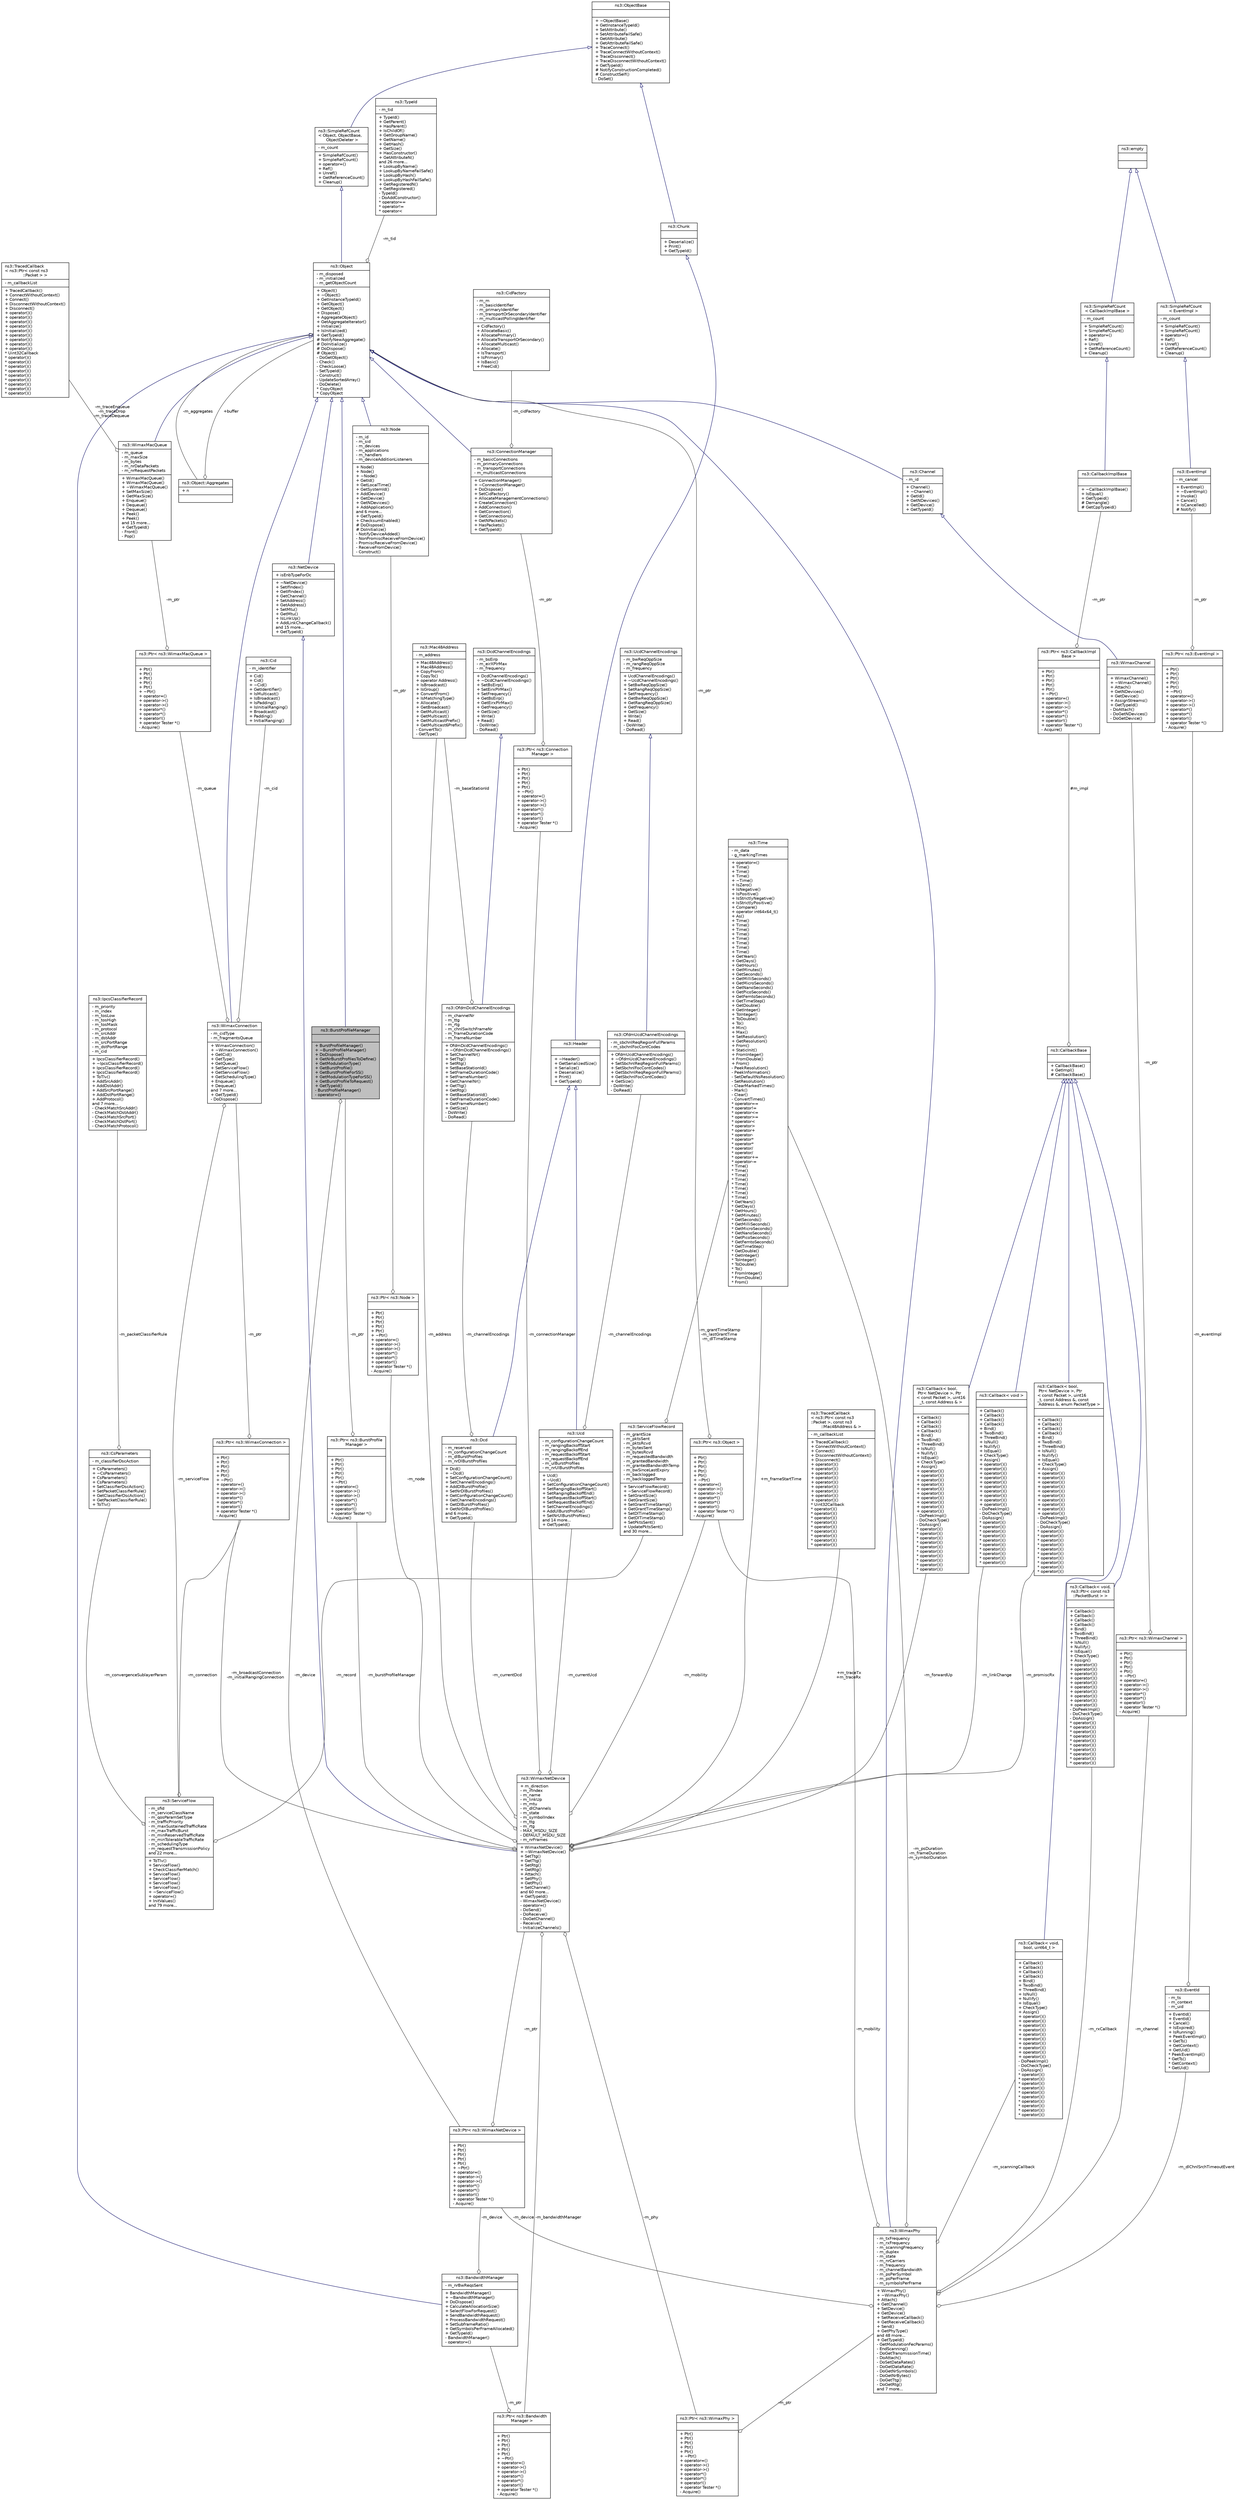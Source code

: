 digraph "ns3::BurstProfileManager"
{
  edge [fontname="Helvetica",fontsize="10",labelfontname="Helvetica",labelfontsize="10"];
  node [fontname="Helvetica",fontsize="10",shape=record];
  Node1 [label="{ns3::BurstProfileManager\n||+ BurstProfileManager()\l+ ~BurstProfileManager()\l+ DoDispose()\l+ GetNrBurstProfilesToDefine()\l+ GetModulationType()\l+ GetBurstProfile()\l+ GetBurstProfileForSS()\l+ GetModulationTypeForSS()\l+ GetBurstProfileToRequest()\l+ GetTypeId()\l- BurstProfileManager()\l- operator=()\l}",height=0.2,width=0.4,color="black", fillcolor="grey75", style="filled", fontcolor="black"];
  Node2 -> Node1 [dir="back",color="midnightblue",fontsize="10",style="solid",arrowtail="onormal"];
  Node2 [label="{ns3::Object\n|- m_disposed\l- m_initialized\l- m_getObjectCount\l|+ Object()\l+ ~Object()\l+ GetInstanceTypeId()\l+ GetObject()\l+ GetObject()\l+ Dispose()\l+ AggregateObject()\l+ GetAggregateIterator()\l+ Initialize()\l+ IsInitialized()\l+ GetTypeId()\l# NotifyNewAggregate()\l# DoInitialize()\l# DoDispose()\l# Object()\l- DoGetObject()\l- Check()\l- CheckLoose()\l- SetTypeId()\l- Construct()\l- UpdateSortedArray()\l- DoDelete()\l* CopyObject\l* CopyObject\l}",height=0.2,width=0.4,color="black", fillcolor="white", style="filled",URL="$d9/d77/classns3_1_1Object.html",tooltip="A base class which provides memory management and object aggregation. "];
  Node3 -> Node2 [dir="back",color="midnightblue",fontsize="10",style="solid",arrowtail="onormal"];
  Node3 [label="{ns3::SimpleRefCount\l\< Object, ObjectBase,\l ObjectDeleter \>\n|- m_count\l|+ SimpleRefCount()\l+ SimpleRefCount()\l+ operator=()\l+ Ref()\l+ Unref()\l+ GetReferenceCount()\l+ Cleanup()\l}",height=0.2,width=0.4,color="black", fillcolor="white", style="filled",URL="$da/da1/classns3_1_1SimpleRefCount.html"];
  Node4 -> Node3 [dir="back",color="midnightblue",fontsize="10",style="solid",arrowtail="onormal"];
  Node4 [label="{ns3::ObjectBase\n||+ ~ObjectBase()\l+ GetInstanceTypeId()\l+ SetAttribute()\l+ SetAttributeFailSafe()\l+ GetAttribute()\l+ GetAttributeFailSafe()\l+ TraceConnect()\l+ TraceConnectWithoutContext()\l+ TraceDisconnect()\l+ TraceDisconnectWithoutContext()\l+ GetTypeId()\l# NotifyConstructionCompleted()\l# ConstructSelf()\l- DoSet()\l}",height=0.2,width=0.4,color="black", fillcolor="white", style="filled",URL="$d2/dac/classns3_1_1ObjectBase.html",tooltip="Anchor the ns-3 type and attribute system. "];
  Node5 -> Node2 [color="grey25",fontsize="10",style="solid",label=" -m_tid" ,arrowhead="odiamond"];
  Node5 [label="{ns3::TypeId\n|- m_tid\l|+ TypeId()\l+ GetParent()\l+ HasParent()\l+ IsChildOf()\l+ GetGroupName()\l+ GetName()\l+ GetHash()\l+ GetSize()\l+ HasConstructor()\l+ GetAttributeN()\land 26 more...\l+ LookupByName()\l+ LookupByNameFailSafe()\l+ LookupByHash()\l+ LookupByHashFailSafe()\l+ GetRegisteredN()\l+ GetRegistered()\l- TypeId()\l- DoAddConstructor()\l* operator==\l* operator!=\l* operator\<\l}",height=0.2,width=0.4,color="black", fillcolor="white", style="filled",URL="$d6/d11/classns3_1_1TypeId.html",tooltip="a unique identifier for an interface. "];
  Node6 -> Node2 [color="grey25",fontsize="10",style="solid",label=" -m_aggregates" ,arrowhead="odiamond"];
  Node6 [label="{ns3::Object::Aggregates\n|+ n\l|}",height=0.2,width=0.4,color="black", fillcolor="white", style="filled",URL="$d5/de9/structns3_1_1Object_1_1Aggregates.html"];
  Node2 -> Node6 [color="grey25",fontsize="10",style="solid",label=" +buffer" ,arrowhead="odiamond"];
  Node7 -> Node1 [color="grey25",fontsize="10",style="solid",label=" -m_device" ,arrowhead="odiamond"];
  Node7 [label="{ns3::Ptr\< ns3::WimaxNetDevice \>\n||+ Ptr()\l+ Ptr()\l+ Ptr()\l+ Ptr()\l+ Ptr()\l+ ~Ptr()\l+ operator=()\l+ operator-\>()\l+ operator-\>()\l+ operator*()\l+ operator*()\l+ operator!()\l+ operator Tester *()\l- Acquire()\l}",height=0.2,width=0.4,color="black", fillcolor="white", style="filled",URL="$dc/d90/classns3_1_1Ptr.html"];
  Node8 -> Node7 [color="grey25",fontsize="10",style="solid",label=" -m_ptr" ,arrowhead="odiamond"];
  Node8 [label="{ns3::WimaxNetDevice\n|+ m_direction\l- m_ifIndex\l- m_name\l- m_linkUp\l- m_mtu\l- m_dlChannels\l- m_state\l- m_symbolIndex\l- m_ttg\l- m_rtg\l- MAX_MSDU_SIZE\l- DEFAULT_MSDU_SIZE\l- m_nrFrames\l|+ WimaxNetDevice()\l+ ~WimaxNetDevice()\l+ SetTtg()\l+ GetTtg()\l+ SetRtg()\l+ GetRtg()\l+ Attach()\l+ SetPhy()\l+ GetPhy()\l+ SetChannel()\land 60 more...\l+ GetTypeId()\l- WimaxNetDevice()\l- operator=()\l- DoSend()\l- DoReceive()\l- DoGetChannel()\l- Receive()\l- InitializeChannels()\l}",height=0.2,width=0.4,color="black", fillcolor="white", style="filled",URL="$dc/d52/classns3_1_1WimaxNetDevice.html",tooltip="Hold together all WiMAX-related objects in a NetDevice.This class holds together ns3::WimaxPhy, ns3::WimaxConnection, ns3::ConectionManager, ns3::BurstProfileManager, and ns3::BandwidthManager. "];
  Node9 -> Node8 [dir="back",color="midnightblue",fontsize="10",style="solid",arrowtail="onormal"];
  Node9 [label="{ns3::NetDevice\n|+ isEnbTypeForDc\l|+ ~NetDevice()\l+ SetIfIndex()\l+ GetIfIndex()\l+ GetChannel()\l+ SetAddress()\l+ GetAddress()\l+ SetMtu()\l+ GetMtu()\l+ IsLinkUp()\l+ AddLinkChangeCallback()\land 15 more...\l+ GetTypeId()\l}",height=0.2,width=0.4,color="black", fillcolor="white", style="filled",URL="$d9/dac/classns3_1_1NetDevice.html",tooltip="Network layer to device interface. "];
  Node2 -> Node9 [dir="back",color="midnightblue",fontsize="10",style="solid",arrowtail="onormal"];
  Node10 -> Node8 [color="grey25",fontsize="10",style="solid",label=" -m_address" ,arrowhead="odiamond"];
  Node10 [label="{ns3::Mac48Address\n|- m_address\l|+ Mac48Address()\l+ Mac48Address()\l+ CopyFrom()\l+ CopyTo()\l+ operator Address()\l+ IsBroadcast()\l+ IsGroup()\l+ ConvertFrom()\l+ IsMatchingType()\l+ Allocate()\l+ GetBroadcast()\l+ GetMulticast()\l+ GetMulticast()\l+ GetMulticastPrefix()\l+ GetMulticast6Prefix()\l- ConvertTo()\l- GetType()\l}",height=0.2,width=0.4,color="black", fillcolor="white", style="filled",URL="$db/dee/classns3_1_1Mac48Address.html",tooltip="an EUI-48 address "];
  Node11 -> Node8 [color="grey25",fontsize="10",style="solid",label=" -m_broadcastConnection\n-m_initialRangingConnection" ,arrowhead="odiamond"];
  Node11 [label="{ns3::Ptr\< ns3::WimaxConnection \>\n||+ Ptr()\l+ Ptr()\l+ Ptr()\l+ Ptr()\l+ Ptr()\l+ ~Ptr()\l+ operator=()\l+ operator-\>()\l+ operator-\>()\l+ operator*()\l+ operator*()\l+ operator!()\l+ operator Tester *()\l- Acquire()\l}",height=0.2,width=0.4,color="black", fillcolor="white", style="filled",URL="$dc/d90/classns3_1_1Ptr.html"];
  Node12 -> Node11 [color="grey25",fontsize="10",style="solid",label=" -m_ptr" ,arrowhead="odiamond"];
  Node12 [label="{ns3::WimaxConnection\n|- m_cidType\l- m_fragmentsQueue\l|+ WimaxConnection()\l+ ~WimaxConnection()\l+ GetCid()\l+ GetType()\l+ GetQueue()\l+ SetServiceFlow()\l+ GetServiceFlow()\l+ GetSchedulingType()\l+ Enqueue()\l+ Dequeue()\land 7 more...\l+ GetTypeId()\l- DoDispose()\l}",height=0.2,width=0.4,color="black", fillcolor="white", style="filled",URL="$d9/db1/classns3_1_1WimaxConnection.html"];
  Node2 -> Node12 [dir="back",color="midnightblue",fontsize="10",style="solid",arrowtail="onormal"];
  Node13 -> Node12 [color="grey25",fontsize="10",style="solid",label=" -m_serviceFlow" ,arrowhead="odiamond"];
  Node13 [label="{ns3::ServiceFlow\n|- m_sfid\l- m_serviceClassName\l- m_qosParamSetType\l- m_trafficPriority\l- m_maxSustainedTrafficRate\l- m_maxTrafficBurst\l- m_minReservedTrafficRate\l- m_minTolerableTrafficRate\l- m_schedulingType\l- m_requestTransmissionPolicy\land 22 more...\l|+ ToTlv()\l+ ServiceFlow()\l+ CheckClassifierMatch()\l+ ServiceFlow()\l+ ServiceFlow()\l+ ServiceFlow()\l+ ServiceFlow()\l+ ~ServiceFlow()\l+ operator=()\l+ InitValues()\land 79 more...\l}",height=0.2,width=0.4,color="black", fillcolor="white", style="filled",URL="$d7/ded/classns3_1_1ServiceFlow.html"];
  Node11 -> Node13 [color="grey25",fontsize="10",style="solid",label=" -m_connection" ,arrowhead="odiamond"];
  Node14 -> Node13 [color="grey25",fontsize="10",style="solid",label=" -m_record" ,arrowhead="odiamond"];
  Node14 [label="{ns3::ServiceFlowRecord\n|- m_grantSize\l- m_pktsSent\l- m_pktsRcvd\l- m_bytesSent\l- m_bytesRcvd\l- m_requestedBandwidth\l- m_grantedBandwidth\l- m_grantedBandwidthTemp\l- m_bwSinceLastExpiry\l- m_backlogged\l- m_backloggedTemp\l|+ ServiceFlowRecord()\l+ ~ServiceFlowRecord()\l+ SetGrantSize()\l+ GetGrantSize()\l+ SetGrantTimeStamp()\l+ GetGrantTimeStamp()\l+ SetDlTimeStamp()\l+ GetDlTimeStamp()\l+ SetPktsSent()\l+ UpdatePktsSent()\land 30 more...\l}",height=0.2,width=0.4,color="black", fillcolor="white", style="filled",URL="$d9/d39/classns3_1_1ServiceFlowRecord.html",tooltip="this class implements a structure to manage some parameters and statistics related to a service flow ..."];
  Node15 -> Node14 [color="grey25",fontsize="10",style="solid",label=" -m_grantTimeStamp\n-m_lastGrantTime\n-m_dlTimeStamp" ,arrowhead="odiamond"];
  Node15 [label="{ns3::Time\n|- m_data\l- g_markingTimes\l|+ operator=()\l+ Time()\l+ Time()\l+ Time()\l+ ~Time()\l+ IsZero()\l+ IsNegative()\l+ IsPositive()\l+ IsStrictlyNegative()\l+ IsStrictlyPositive()\l+ Compare()\l+ operator int64x64_t()\l+ As()\l+ Time()\l+ Time()\l+ Time()\l+ Time()\l+ Time()\l+ Time()\l+ Time()\l+ Time()\l+ GetYears()\l+ GetDays()\l+ GetHours()\l+ GetMinutes()\l+ GetSeconds()\l+ GetMilliSeconds()\l+ GetMicroSeconds()\l+ GetNanoSeconds()\l+ GetPicoSeconds()\l+ GetFemtoSeconds()\l+ GetTimeStep()\l+ GetDouble()\l+ GetInteger()\l+ ToInteger()\l+ ToDouble()\l+ To()\l+ Min()\l+ Max()\l+ SetResolution()\l+ GetResolution()\l+ From()\l+ StaticInit()\l+ FromInteger()\l+ FromDouble()\l+ From()\l- PeekResolution()\l- PeekInformation()\l- SetDefaultNsResolution()\l- SetResolution()\l- ClearMarkedTimes()\l- Mark()\l- Clear()\l- ConvertTimes()\l* operator==\l* operator!=\l* operator\<=\l* operator\>=\l* operator\<\l* operator\>\l* operator+\l* operator-\l* operator*\l* operator*\l* operator/\l* operator/\l* operator+=\l* operator-=\l* Time()\l* Time()\l* Time()\l* Time()\l* Time()\l* Time()\l* Time()\l* Time()\l* GetYears()\l* GetDays()\l* GetHours()\l* GetMinutes()\l* GetSeconds()\l* GetMilliSeconds()\l* GetMicroSeconds()\l* GetNanoSeconds()\l* GetPicoSeconds()\l* GetFemtoSeconds()\l* GetTimeStep()\l* GetDouble()\l* GetInteger()\l* ToInteger()\l* ToDouble()\l* To()\l* FromInteger()\l* FromDouble()\l* From()\l}",height=0.2,width=0.4,color="black", fillcolor="white", style="filled",URL="$dc/d04/classns3_1_1Time.html",tooltip="Simulation virtual time values and global simulation resolution. "];
  Node16 -> Node13 [color="grey25",fontsize="10",style="solid",label=" -m_convergenceSublayerParam" ,arrowhead="odiamond"];
  Node16 [label="{ns3::CsParameters\n|- m_classifierDscAction\l|+ CsParameters()\l+ ~CsParameters()\l+ CsParameters()\l+ CsParameters()\l+ SetClassifierDscAction()\l+ SetPacketClassifierRule()\l+ GetClassifierDscAction()\l+ GetPacketClassifierRule()\l+ ToTlv()\l}",height=0.2,width=0.4,color="black", fillcolor="white", style="filled",URL="$db/dfc/classns3_1_1CsParameters.html",tooltip="CsParameters class. "];
  Node17 -> Node16 [color="grey25",fontsize="10",style="solid",label=" -m_packetClassifierRule" ,arrowhead="odiamond"];
  Node17 [label="{ns3::IpcsClassifierRecord\n|- m_priority\l- m_index\l- m_tosLow\l- m_tosHigh\l- m_tosMask\l- m_protocol\l- m_srcAddr\l- m_dstAddr\l- m_srcPortRange\l- m_dstPortRange\l- m_cid\l|+ IpcsClassifierRecord()\l+ ~IpcsClassifierRecord()\l+ IpcsClassifierRecord()\l+ IpcsClassifierRecord()\l+ ToTlv()\l+ AddSrcAddr()\l+ AddDstAddr()\l+ AddSrcPortRange()\l+ AddDstPortRange()\l+ AddProtocol()\land 7 more...\l- CheckMatchSrcAddr()\l- CheckMatchDstAddr()\l- CheckMatchSrcPort()\l- CheckMatchDstPort()\l- CheckMatchProtocol()\l}",height=0.2,width=0.4,color="black", fillcolor="white", style="filled",URL="$d4/d4e/classns3_1_1IpcsClassifierRecord.html",tooltip="IpcsClassifierRecord class. "];
  Node18 -> Node12 [color="grey25",fontsize="10",style="solid",label=" -m_cid" ,arrowhead="odiamond"];
  Node18 [label="{ns3::Cid\n|- m_identifier\l|+ Cid()\l+ Cid()\l+ ~Cid()\l+ GetIdentifier()\l+ IsMulticast()\l+ IsBroadcast()\l+ IsPadding()\l+ IsInitialRanging()\l+ Broadcast()\l+ Padding()\l+ InitialRanging()\l}",height=0.2,width=0.4,color="black", fillcolor="white", style="filled",URL="$de/d5c/classns3_1_1Cid.html",tooltip="Cid class. "];
  Node19 -> Node12 [color="grey25",fontsize="10",style="solid",label=" -m_queue" ,arrowhead="odiamond"];
  Node19 [label="{ns3::Ptr\< ns3::WimaxMacQueue \>\n||+ Ptr()\l+ Ptr()\l+ Ptr()\l+ Ptr()\l+ Ptr()\l+ ~Ptr()\l+ operator=()\l+ operator-\>()\l+ operator-\>()\l+ operator*()\l+ operator*()\l+ operator!()\l+ operator Tester *()\l- Acquire()\l}",height=0.2,width=0.4,color="black", fillcolor="white", style="filled",URL="$dc/d90/classns3_1_1Ptr.html"];
  Node20 -> Node19 [color="grey25",fontsize="10",style="solid",label=" -m_ptr" ,arrowhead="odiamond"];
  Node20 [label="{ns3::WimaxMacQueue\n|- m_queue\l- m_maxSize\l- m_bytes\l- m_nrDataPackets\l- m_nrRequestPackets\l|+ WimaxMacQueue()\l+ WimaxMacQueue()\l+ ~WimaxMacQueue()\l+ SetMaxSize()\l+ GetMaxSize()\l+ Enqueue()\l+ Dequeue()\l+ Dequeue()\l+ Peek()\l+ Peek()\land 15 more...\l+ GetTypeId()\l- Front()\l- Pop()\l}",height=0.2,width=0.4,color="black", fillcolor="white", style="filled",URL="$da/db1/classns3_1_1WimaxMacQueue.html"];
  Node2 -> Node20 [dir="back",color="midnightblue",fontsize="10",style="solid",arrowtail="onormal"];
  Node21 -> Node20 [color="grey25",fontsize="10",style="solid",label=" -m_traceEnqueue\n-m_traceDrop\n-m_traceDequeue" ,arrowhead="odiamond"];
  Node21 [label="{ns3::TracedCallback\l\< ns3::Ptr\< const ns3\l::Packet \> \>\n|- m_callbackList\l|+ TracedCallback()\l+ ConnectWithoutContext()\l+ Connect()\l+ DisconnectWithoutContext()\l+ Disconnect()\l+ operator()()\l+ operator()()\l+ operator()()\l+ operator()()\l+ operator()()\l+ operator()()\l+ operator()()\l+ operator()()\l+ operator()()\l* Uint32Callback\l* operator()()\l* operator()()\l* operator()()\l* operator()()\l* operator()()\l* operator()()\l* operator()()\l* operator()()\l* operator()()\l}",height=0.2,width=0.4,color="black", fillcolor="white", style="filled",URL="$df/dec/classns3_1_1TracedCallback.html"];
  Node22 -> Node8 [color="grey25",fontsize="10",style="solid",label=" -m_promiscRx" ,arrowhead="odiamond"];
  Node22 [label="{ns3::Callback\< bool,\l Ptr\< NetDevice \>, Ptr\l\< const Packet \>, uint16\l_t, const Address &, const\l Address &, enum PacketType \>\n||+ Callback()\l+ Callback()\l+ Callback()\l+ Callback()\l+ Bind()\l+ TwoBind()\l+ ThreeBind()\l+ IsNull()\l+ Nullify()\l+ IsEqual()\l+ CheckType()\l+ Assign()\l+ operator()()\l+ operator()()\l+ operator()()\l+ operator()()\l+ operator()()\l+ operator()()\l+ operator()()\l+ operator()()\l+ operator()()\l+ operator()()\l- DoPeekImpl()\l- DoCheckType()\l- DoAssign()\l* operator()()\l* operator()()\l* operator()()\l* operator()()\l* operator()()\l* operator()()\l* operator()()\l* operator()()\l* operator()()\l* operator()()\l}",height=0.2,width=0.4,color="black", fillcolor="white", style="filled",URL="$d1/d48/classns3_1_1Callback.html"];
  Node23 -> Node22 [dir="back",color="midnightblue",fontsize="10",style="solid",arrowtail="onormal"];
  Node23 [label="{ns3::CallbackBase\n||+ CallbackBase()\l+ GetImpl()\l# CallbackBase()\l}",height=0.2,width=0.4,color="black", fillcolor="white", style="filled",URL="$d7/db5/classns3_1_1CallbackBase.html"];
  Node24 -> Node23 [color="grey25",fontsize="10",style="solid",label=" #m_impl" ,arrowhead="odiamond"];
  Node24 [label="{ns3::Ptr\< ns3::CallbackImpl\lBase \>\n||+ Ptr()\l+ Ptr()\l+ Ptr()\l+ Ptr()\l+ Ptr()\l+ ~Ptr()\l+ operator=()\l+ operator-\>()\l+ operator-\>()\l+ operator*()\l+ operator*()\l+ operator!()\l+ operator Tester *()\l- Acquire()\l}",height=0.2,width=0.4,color="black", fillcolor="white", style="filled",URL="$dc/d90/classns3_1_1Ptr.html"];
  Node25 -> Node24 [color="grey25",fontsize="10",style="solid",label=" -m_ptr" ,arrowhead="odiamond"];
  Node25 [label="{ns3::CallbackImplBase\n||+ ~CallbackImplBase()\l+ IsEqual()\l+ GetTypeid()\l# Demangle()\l# GetCppTypeid()\l}",height=0.2,width=0.4,color="black", fillcolor="white", style="filled",URL="$d3/dfa/classns3_1_1CallbackImplBase.html"];
  Node26 -> Node25 [dir="back",color="midnightblue",fontsize="10",style="solid",arrowtail="onormal"];
  Node26 [label="{ns3::SimpleRefCount\l\< CallbackImplBase \>\n|- m_count\l|+ SimpleRefCount()\l+ SimpleRefCount()\l+ operator=()\l+ Ref()\l+ Unref()\l+ GetReferenceCount()\l+ Cleanup()\l}",height=0.2,width=0.4,color="black", fillcolor="white", style="filled",URL="$da/da1/classns3_1_1SimpleRefCount.html"];
  Node27 -> Node26 [dir="back",color="midnightblue",fontsize="10",style="solid",arrowtail="onormal"];
  Node27 [label="{ns3::empty\n||}",height=0.2,width=0.4,color="black", fillcolor="white", style="filled",URL="$d9/d6a/classns3_1_1empty.html",tooltip="make Callback use a separate empty type "];
  Node28 -> Node8 [color="grey25",fontsize="10",style="solid",label=" -m_connectionManager" ,arrowhead="odiamond"];
  Node28 [label="{ns3::Ptr\< ns3::Connection\lManager \>\n||+ Ptr()\l+ Ptr()\l+ Ptr()\l+ Ptr()\l+ Ptr()\l+ ~Ptr()\l+ operator=()\l+ operator-\>()\l+ operator-\>()\l+ operator*()\l+ operator*()\l+ operator!()\l+ operator Tester *()\l- Acquire()\l}",height=0.2,width=0.4,color="black", fillcolor="white", style="filled",URL="$dc/d90/classns3_1_1Ptr.html"];
  Node29 -> Node28 [color="grey25",fontsize="10",style="solid",label=" -m_ptr" ,arrowhead="odiamond"];
  Node29 [label="{ns3::ConnectionManager\n|- m_basicConnections\l- m_primaryConnections\l- m_transportConnections\l- m_multicastConnections\l|+ ConnectionManager()\l+ ~ConnectionManager()\l+ DoDispose()\l+ SetCidFactory()\l+ AllocateManagementConnections()\l+ CreateConnection()\l+ AddConnection()\l+ GetConnection()\l+ GetConnections()\l+ GetNPackets()\l+ HasPackets()\l+ GetTypeId()\l}",height=0.2,width=0.4,color="black", fillcolor="white", style="filled",URL="$d4/df6/classns3_1_1ConnectionManager.html"];
  Node2 -> Node29 [dir="back",color="midnightblue",fontsize="10",style="solid",arrowtail="onormal"];
  Node30 -> Node29 [color="grey25",fontsize="10",style="solid",label=" -m_cidFactory" ,arrowhead="odiamond"];
  Node30 [label="{ns3::CidFactory\n|- m_m\l- m_basicIdentifier\l- m_primaryIdentifier\l- m_transportOrSecondaryIdentifier\l- m_multicastPollingIdentifier\l|+ CidFactory()\l+ AllocateBasic()\l+ AllocatePrimary()\l+ AllocateTransportOrSecondary()\l+ AllocateMulticast()\l+ Allocate()\l+ IsTransport()\l+ IsPrimary()\l+ IsBasic()\l+ FreeCid()\l}",height=0.2,width=0.4,color="black", fillcolor="white", style="filled",URL="$da/d51/classns3_1_1CidFactory.html"];
  Node31 -> Node8 [color="grey25",fontsize="10",style="solid",label=" -m_currentUcd" ,arrowhead="odiamond"];
  Node31 [label="{ns3::Ucd\n|- m_configurationChangeCount\l- m_rangingBackoffStart\l- m_rangingBackoffEnd\l- m_requestBackoffStart\l- m_requestBackoffEnd\l- m_ulBurstProfiles\l- m_nrUlBurstProfiles\l|+ Ucd()\l+ ~Ucd()\l+ SetConfigurationChangeCount()\l+ SetRangingBackoffStart()\l+ SetRangingBackoffEnd()\l+ SetRequestBackoffStart()\l+ SetRequestBackoffEnd()\l+ SetChannelEncodings()\l+ AddUlBurstProfile()\l+ SetNrUlBurstProfiles()\land 14 more...\l+ GetTypeId()\l}",height=0.2,width=0.4,color="black", fillcolor="white", style="filled",URL="$db/dda/classns3_1_1Ucd.html"];
  Node32 -> Node31 [dir="back",color="midnightblue",fontsize="10",style="solid",arrowtail="onormal"];
  Node32 [label="{ns3::Header\n||+ ~Header()\l+ GetSerializedSize()\l+ Serialize()\l+ Deserialize()\l+ Print()\l+ GetTypeId()\l}",height=0.2,width=0.4,color="black", fillcolor="white", style="filled",URL="$d6/dae/classns3_1_1Header.html",tooltip="Protocol header serialization and deserialization. "];
  Node33 -> Node32 [dir="back",color="midnightblue",fontsize="10",style="solid",arrowtail="onormal"];
  Node33 [label="{ns3::Chunk\n||+ Deserialize()\l+ Print()\l+ GetTypeId()\l}",height=0.2,width=0.4,color="black", fillcolor="white", style="filled",URL="$d7/d9b/classns3_1_1Chunk.html",tooltip="abstract base class for ns3::Header and ns3::Trailer "];
  Node4 -> Node33 [dir="back",color="midnightblue",fontsize="10",style="solid",arrowtail="onormal"];
  Node34 -> Node31 [color="grey25",fontsize="10",style="solid",label=" -m_channelEncodings" ,arrowhead="odiamond"];
  Node34 [label="{ns3::OfdmUcdChannelEncodings\n|- m_sbchnlReqRegionFullParams\l- m_sbchnlFocContCodes\l|+ OfdmUcdChannelEncodings()\l+ ~OfdmUcdChannelEncodings()\l+ SetSbchnlReqRegionFullParams()\l+ SetSbchnlFocContCodes()\l+ GetSbchnlReqRegionFullParams()\l+ GetSbchnlFocContCodes()\l+ GetSize()\l- DoWrite()\l- DoRead()\l}",height=0.2,width=0.4,color="black", fillcolor="white", style="filled",URL="$dc/d27/classns3_1_1OfdmUcdChannelEncodings.html"];
  Node35 -> Node34 [dir="back",color="midnightblue",fontsize="10",style="solid",arrowtail="onormal"];
  Node35 [label="{ns3::UcdChannelEncodings\n|- m_bwReqOppSize\l- m_rangReqOppSize\l- m_frequency\l|+ UcdChannelEncodings()\l+ ~UcdChannelEncodings()\l+ SetBwReqOppSize()\l+ SetRangReqOppSize()\l+ SetFrequency()\l+ GetBwReqOppSize()\l+ GetRangReqOppSize()\l+ GetFrequency()\l+ GetSize()\l+ Write()\l+ Read()\l- DoWrite()\l- DoRead()\l}",height=0.2,width=0.4,color="black", fillcolor="white", style="filled",URL="$dc/d44/classns3_1_1UcdChannelEncodings.html"];
  Node36 -> Node8 [color="grey25",fontsize="10",style="solid",label=" -m_currentDcd" ,arrowhead="odiamond"];
  Node36 [label="{ns3::Dcd\n|- m_reserved\l- m_configurationChangeCount\l- m_dlBurstProfiles\l- m_nrDlBurstProfiles\l|+ Dcd()\l+ ~Dcd()\l+ SetConfigurationChangeCount()\l+ SetChannelEncodings()\l+ AddDlBurstProfile()\l+ SetNrDlBurstProfiles()\l+ GetConfigurationChangeCount()\l+ GetChannelEncodings()\l+ GetDlBurstProfiles()\l+ GetNrDlBurstProfiles()\land 6 more...\l+ GetTypeId()\l}",height=0.2,width=0.4,color="black", fillcolor="white", style="filled",URL="$db/dcc/classns3_1_1Dcd.html"];
  Node32 -> Node36 [dir="back",color="midnightblue",fontsize="10",style="solid",arrowtail="onormal"];
  Node37 -> Node36 [color="grey25",fontsize="10",style="solid",label=" -m_channelEncodings" ,arrowhead="odiamond"];
  Node37 [label="{ns3::OfdmDcdChannelEncodings\n|- m_channelNr\l- m_ttg\l- m_rtg\l- m_chnlSwitchFrameNr\l- m_frameDurationCode\l- m_frameNumber\l|+ OfdmDcdChannelEncodings()\l+ ~OfdmDcdChannelEncodings()\l+ SetChannelNr()\l+ SetTtg()\l+ SetRtg()\l+ SetBaseStationId()\l+ SetFrameDurationCode()\l+ SetFrameNumber()\l+ GetChannelNr()\l+ GetTtg()\l+ GetRtg()\l+ GetBaseStationId()\l+ GetFrameDurationCode()\l+ GetFrameNumber()\l+ GetSize()\l- DoWrite()\l- DoRead()\l}",height=0.2,width=0.4,color="black", fillcolor="white", style="filled",URL="$dc/dc3/classns3_1_1OfdmDcdChannelEncodings.html"];
  Node38 -> Node37 [dir="back",color="midnightblue",fontsize="10",style="solid",arrowtail="onormal"];
  Node38 [label="{ns3::DcdChannelEncodings\n|- m_bsEirp\l- m_eirXPIrMax\l- m_frequency\l|+ DcdChannelEncodings()\l+ ~DcdChannelEncodings()\l+ SetBsEirp()\l+ SetEirxPIrMax()\l+ SetFrequency()\l+ GetBsEirp()\l+ GetEirxPIrMax()\l+ GetFrequency()\l+ GetSize()\l+ Write()\l+ Read()\l- DoWrite()\l- DoRead()\l}",height=0.2,width=0.4,color="black", fillcolor="white", style="filled",URL="$d8/de0/classns3_1_1DcdChannelEncodings.html"];
  Node10 -> Node37 [color="grey25",fontsize="10",style="solid",label=" -m_baseStationId" ,arrowhead="odiamond"];
  Node39 -> Node8 [color="grey25",fontsize="10",style="solid",label=" -m_node" ,arrowhead="odiamond"];
  Node39 [label="{ns3::Ptr\< ns3::Node \>\n||+ Ptr()\l+ Ptr()\l+ Ptr()\l+ Ptr()\l+ Ptr()\l+ ~Ptr()\l+ operator=()\l+ operator-\>()\l+ operator-\>()\l+ operator*()\l+ operator*()\l+ operator!()\l+ operator Tester *()\l- Acquire()\l}",height=0.2,width=0.4,color="black", fillcolor="white", style="filled",URL="$dc/d90/classns3_1_1Ptr.html"];
  Node40 -> Node39 [color="grey25",fontsize="10",style="solid",label=" -m_ptr" ,arrowhead="odiamond"];
  Node40 [label="{ns3::Node\n|- m_id\l- m_sid\l- m_devices\l- m_applications\l- m_handlers\l- m_deviceAdditionListeners\l|+ Node()\l+ Node()\l+ ~Node()\l+ GetId()\l+ GetLocalTime()\l+ GetSystemId()\l+ AddDevice()\l+ GetDevice()\l+ GetNDevices()\l+ AddApplication()\land 6 more...\l+ GetTypeId()\l+ ChecksumEnabled()\l# DoDispose()\l# DoInitialize()\l- NotifyDeviceAdded()\l- NonPromiscReceiveFromDevice()\l- PromiscReceiveFromDevice()\l- ReceiveFromDevice()\l- Construct()\l}",height=0.2,width=0.4,color="black", fillcolor="white", style="filled",URL="$dd/ded/classns3_1_1Node.html",tooltip="A network Node. "];
  Node2 -> Node40 [dir="back",color="midnightblue",fontsize="10",style="solid",arrowtail="onormal"];
  Node41 -> Node8 [color="grey25",fontsize="10",style="solid",label=" -m_forwardUp" ,arrowhead="odiamond"];
  Node41 [label="{ns3::Callback\< bool,\l Ptr\< NetDevice \>, Ptr\l\< const Packet \>, uint16\l_t, const Address & \>\n||+ Callback()\l+ Callback()\l+ Callback()\l+ Callback()\l+ Bind()\l+ TwoBind()\l+ ThreeBind()\l+ IsNull()\l+ Nullify()\l+ IsEqual()\l+ CheckType()\l+ Assign()\l+ operator()()\l+ operator()()\l+ operator()()\l+ operator()()\l+ operator()()\l+ operator()()\l+ operator()()\l+ operator()()\l+ operator()()\l+ operator()()\l- DoPeekImpl()\l- DoCheckType()\l- DoAssign()\l* operator()()\l* operator()()\l* operator()()\l* operator()()\l* operator()()\l* operator()()\l* operator()()\l* operator()()\l* operator()()\l* operator()()\l}",height=0.2,width=0.4,color="black", fillcolor="white", style="filled",URL="$d1/d48/classns3_1_1Callback.html"];
  Node23 -> Node41 [dir="back",color="midnightblue",fontsize="10",style="solid",arrowtail="onormal"];
  Node15 -> Node8 [color="grey25",fontsize="10",style="solid",label=" +m_frameStartTime" ,arrowhead="odiamond"];
  Node42 -> Node8 [color="grey25",fontsize="10",style="solid",label=" -m_linkChange" ,arrowhead="odiamond"];
  Node42 [label="{ns3::Callback\< void \>\n||+ Callback()\l+ Callback()\l+ Callback()\l+ Callback()\l+ Bind()\l+ TwoBind()\l+ ThreeBind()\l+ IsNull()\l+ Nullify()\l+ IsEqual()\l+ CheckType()\l+ Assign()\l+ operator()()\l+ operator()()\l+ operator()()\l+ operator()()\l+ operator()()\l+ operator()()\l+ operator()()\l+ operator()()\l+ operator()()\l+ operator()()\l- DoPeekImpl()\l- DoCheckType()\l- DoAssign()\l* operator()()\l* operator()()\l* operator()()\l* operator()()\l* operator()()\l* operator()()\l* operator()()\l* operator()()\l* operator()()\l* operator()()\l}",height=0.2,width=0.4,color="black", fillcolor="white", style="filled",URL="$d1/d48/classns3_1_1Callback.html"];
  Node23 -> Node42 [dir="back",color="midnightblue",fontsize="10",style="solid",arrowtail="onormal"];
  Node43 -> Node8 [color="grey25",fontsize="10",style="solid",label=" -m_phy" ,arrowhead="odiamond"];
  Node43 [label="{ns3::Ptr\< ns3::WimaxPhy \>\n||+ Ptr()\l+ Ptr()\l+ Ptr()\l+ Ptr()\l+ Ptr()\l+ ~Ptr()\l+ operator=()\l+ operator-\>()\l+ operator-\>()\l+ operator*()\l+ operator*()\l+ operator!()\l+ operator Tester *()\l- Acquire()\l}",height=0.2,width=0.4,color="black", fillcolor="white", style="filled",URL="$dc/d90/classns3_1_1Ptr.html"];
  Node44 -> Node43 [color="grey25",fontsize="10",style="solid",label=" -m_ptr" ,arrowhead="odiamond"];
  Node44 [label="{ns3::WimaxPhy\n|- m_txFrequency\l- m_rxFrequency\l- m_scanningFrequency\l- m_duplex\l- m_state\l- m_nrCarriers\l- m_frequency\l- m_channelBandwidth\l- m_psPerSymbol\l- m_psPerFrame\l- m_symbolsPerFrame\l|+ WimaxPhy()\l+ ~WimaxPhy()\l+ Attach()\l+ GetChannel()\l+ SetDevice()\l+ GetDevice()\l+ SetReceiveCallback()\l+ GetReceiveCallback()\l+ Send()\l+ GetPhyType()\land 48 more...\l+ GetTypeId()\l- GetModulationFecParams()\l- EndScanning()\l- DoGetTransmissionTime()\l- DoAttach()\l- DoSetDataRates()\l- DoGetDataRate()\l- DoGetNrSymbols()\l- DoGetNrBytes()\l- DoGetTtg()\l- DoGetRtg()\land 7 more...\l}",height=0.2,width=0.4,color="black", fillcolor="white", style="filled",URL="$dc/dc8/classns3_1_1WimaxPhy.html"];
  Node2 -> Node44 [dir="back",color="midnightblue",fontsize="10",style="solid",arrowtail="onormal"];
  Node45 -> Node44 [color="grey25",fontsize="10",style="solid",label=" -m_channel" ,arrowhead="odiamond"];
  Node45 [label="{ns3::Ptr\< ns3::WimaxChannel \>\n||+ Ptr()\l+ Ptr()\l+ Ptr()\l+ Ptr()\l+ Ptr()\l+ ~Ptr()\l+ operator=()\l+ operator-\>()\l+ operator-\>()\l+ operator*()\l+ operator*()\l+ operator!()\l+ operator Tester *()\l- Acquire()\l}",height=0.2,width=0.4,color="black", fillcolor="white", style="filled",URL="$dc/d90/classns3_1_1Ptr.html"];
  Node46 -> Node45 [color="grey25",fontsize="10",style="solid",label=" -m_ptr" ,arrowhead="odiamond"];
  Node46 [label="{ns3::WimaxChannel\n||+ WimaxChannel()\l+ ~WimaxChannel()\l+ Attach()\l+ GetNDevices()\l+ GetDevice()\l+ AssignStreams()\l+ GetTypeId()\l- DoAttach()\l- DoGetNDevices()\l- DoGetDevice()\l}",height=0.2,width=0.4,color="black", fillcolor="white", style="filled",URL="$df/d3a/classns3_1_1WimaxChannel.html"];
  Node47 -> Node46 [dir="back",color="midnightblue",fontsize="10",style="solid",arrowtail="onormal"];
  Node47 [label="{ns3::Channel\n|- m_id\l|+ Channel()\l+ ~Channel()\l+ GetId()\l+ GetNDevices()\l+ GetDevice()\l+ GetTypeId()\l}",height=0.2,width=0.4,color="black", fillcolor="white", style="filled",URL="$d4/d67/classns3_1_1Channel.html",tooltip="Abstract Channel Base Class. "];
  Node2 -> Node47 [dir="back",color="midnightblue",fontsize="10",style="solid",arrowtail="onormal"];
  Node48 -> Node44 [color="grey25",fontsize="10",style="solid",label=" -m_rxCallback" ,arrowhead="odiamond"];
  Node48 [label="{ns3::Callback\< void,\l ns3::Ptr\< const ns3\l::PacketBurst \> \>\n||+ Callback()\l+ Callback()\l+ Callback()\l+ Callback()\l+ Bind()\l+ TwoBind()\l+ ThreeBind()\l+ IsNull()\l+ Nullify()\l+ IsEqual()\l+ CheckType()\l+ Assign()\l+ operator()()\l+ operator()()\l+ operator()()\l+ operator()()\l+ operator()()\l+ operator()()\l+ operator()()\l+ operator()()\l+ operator()()\l+ operator()()\l- DoPeekImpl()\l- DoCheckType()\l- DoAssign()\l* operator()()\l* operator()()\l* operator()()\l* operator()()\l* operator()()\l* operator()()\l* operator()()\l* operator()()\l* operator()()\l* operator()()\l}",height=0.2,width=0.4,color="black", fillcolor="white", style="filled",URL="$d1/d48/classns3_1_1Callback.html"];
  Node23 -> Node48 [dir="back",color="midnightblue",fontsize="10",style="solid",arrowtail="onormal"];
  Node49 -> Node44 [color="grey25",fontsize="10",style="solid",label=" -m_dlChnlSrchTimeoutEvent" ,arrowhead="odiamond"];
  Node49 [label="{ns3::EventId\n|- m_ts\l- m_context\l- m_uid\l|+ EventId()\l+ EventId()\l+ Cancel()\l+ IsExpired()\l+ IsRunning()\l+ PeekEventImpl()\l+ GetTs()\l+ GetContext()\l+ GetUid()\l* PeekEventImpl()\l* GetTs()\l* GetContext()\l* GetUid()\l}",height=0.2,width=0.4,color="black", fillcolor="white", style="filled",URL="$d1/df8/classns3_1_1EventId.html",tooltip="An identifier for simulation events. "];
  Node50 -> Node49 [color="grey25",fontsize="10",style="solid",label=" -m_eventImpl" ,arrowhead="odiamond"];
  Node50 [label="{ns3::Ptr\< ns3::EventImpl \>\n||+ Ptr()\l+ Ptr()\l+ Ptr()\l+ Ptr()\l+ Ptr()\l+ ~Ptr()\l+ operator=()\l+ operator-\>()\l+ operator-\>()\l+ operator*()\l+ operator*()\l+ operator!()\l+ operator Tester *()\l- Acquire()\l}",height=0.2,width=0.4,color="black", fillcolor="white", style="filled",URL="$dc/d90/classns3_1_1Ptr.html"];
  Node51 -> Node50 [color="grey25",fontsize="10",style="solid",label=" -m_ptr" ,arrowhead="odiamond"];
  Node51 [label="{ns3::EventImpl\n|- m_cancel\l|+ EventImpl()\l+ ~EventImpl()\l+ Invoke()\l+ Cancel()\l+ IsCancelled()\l# Notify()\l}",height=0.2,width=0.4,color="black", fillcolor="white", style="filled",URL="$da/def/classns3_1_1EventImpl.html",tooltip="A simulation event. "];
  Node52 -> Node51 [dir="back",color="midnightblue",fontsize="10",style="solid",arrowtail="onormal"];
  Node52 [label="{ns3::SimpleRefCount\l\< EventImpl \>\n|- m_count\l|+ SimpleRefCount()\l+ SimpleRefCount()\l+ operator=()\l+ Ref()\l+ Unref()\l+ GetReferenceCount()\l+ Cleanup()\l}",height=0.2,width=0.4,color="black", fillcolor="white", style="filled",URL="$da/da1/classns3_1_1SimpleRefCount.html"];
  Node27 -> Node52 [dir="back",color="midnightblue",fontsize="10",style="solid",arrowtail="onormal"];
  Node15 -> Node44 [color="grey25",fontsize="10",style="solid",label=" -m_psDuration\n-m_frameDuration\n-m_symbolDuration" ,arrowhead="odiamond"];
  Node53 -> Node44 [color="grey25",fontsize="10",style="solid",label=" -m_scanningCallback" ,arrowhead="odiamond"];
  Node53 [label="{ns3::Callback\< void,\l bool, uint64_t \>\n||+ Callback()\l+ Callback()\l+ Callback()\l+ Callback()\l+ Bind()\l+ TwoBind()\l+ ThreeBind()\l+ IsNull()\l+ Nullify()\l+ IsEqual()\l+ CheckType()\l+ Assign()\l+ operator()()\l+ operator()()\l+ operator()()\l+ operator()()\l+ operator()()\l+ operator()()\l+ operator()()\l+ operator()()\l+ operator()()\l+ operator()()\l- DoPeekImpl()\l- DoCheckType()\l- DoAssign()\l* operator()()\l* operator()()\l* operator()()\l* operator()()\l* operator()()\l* operator()()\l* operator()()\l* operator()()\l* operator()()\l* operator()()\l}",height=0.2,width=0.4,color="black", fillcolor="white", style="filled",URL="$d1/d48/classns3_1_1Callback.html"];
  Node23 -> Node53 [dir="back",color="midnightblue",fontsize="10",style="solid",arrowtail="onormal"];
  Node7 -> Node44 [color="grey25",fontsize="10",style="solid",label=" -m_device" ,arrowhead="odiamond"];
  Node54 -> Node44 [color="grey25",fontsize="10",style="solid",label=" -m_mobility" ,arrowhead="odiamond"];
  Node54 [label="{ns3::Ptr\< ns3::Object \>\n||+ Ptr()\l+ Ptr()\l+ Ptr()\l+ Ptr()\l+ Ptr()\l+ ~Ptr()\l+ operator=()\l+ operator-\>()\l+ operator-\>()\l+ operator*()\l+ operator*()\l+ operator!()\l+ operator Tester *()\l- Acquire()\l}",height=0.2,width=0.4,color="black", fillcolor="white", style="filled",URL="$dc/d90/classns3_1_1Ptr.html"];
  Node2 -> Node54 [color="grey25",fontsize="10",style="solid",label=" -m_ptr" ,arrowhead="odiamond"];
  Node55 -> Node8 [color="grey25",fontsize="10",style="solid",label=" +m_traceTx\n+m_traceRx" ,arrowhead="odiamond"];
  Node55 [label="{ns3::TracedCallback\l\< ns3::Ptr\< const ns3\l::Packet \>, const ns3\l::Mac48Address & \>\n|- m_callbackList\l|+ TracedCallback()\l+ ConnectWithoutContext()\l+ Connect()\l+ DisconnectWithoutContext()\l+ Disconnect()\l+ operator()()\l+ operator()()\l+ operator()()\l+ operator()()\l+ operator()()\l+ operator()()\l+ operator()()\l+ operator()()\l+ operator()()\l* Uint32Callback\l* operator()()\l* operator()()\l* operator()()\l* operator()()\l* operator()()\l* operator()()\l* operator()()\l* operator()()\l* operator()()\l}",height=0.2,width=0.4,color="black", fillcolor="white", style="filled",URL="$df/dec/classns3_1_1TracedCallback.html"];
  Node54 -> Node8 [color="grey25",fontsize="10",style="solid",label=" -m_mobility" ,arrowhead="odiamond"];
  Node56 -> Node8 [color="grey25",fontsize="10",style="solid",label=" -m_bandwidthManager" ,arrowhead="odiamond"];
  Node56 [label="{ns3::Ptr\< ns3::Bandwidth\lManager \>\n||+ Ptr()\l+ Ptr()\l+ Ptr()\l+ Ptr()\l+ Ptr()\l+ ~Ptr()\l+ operator=()\l+ operator-\>()\l+ operator-\>()\l+ operator*()\l+ operator*()\l+ operator!()\l+ operator Tester *()\l- Acquire()\l}",height=0.2,width=0.4,color="black", fillcolor="white", style="filled",URL="$dc/d90/classns3_1_1Ptr.html"];
  Node57 -> Node56 [color="grey25",fontsize="10",style="solid",label=" -m_ptr" ,arrowhead="odiamond"];
  Node57 [label="{ns3::BandwidthManager\n|- m_nrBwReqsSent\l|+ BandwidthManager()\l+ ~BandwidthManager()\l+ DoDispose()\l+ CalculateAllocationSize()\l+ SelectFlowForRequest()\l+ SendBandwidthRequest()\l+ ProcessBandwidthRequest()\l+ SetSubframeRatio()\l+ GetSymbolsPerFrameAllocated()\l+ GetTypeId()\l- BandwidthManager()\l- operator=()\l}",height=0.2,width=0.4,color="black", fillcolor="white", style="filled",URL="$d3/d7f/classns3_1_1BandwidthManager.html",tooltip="This class manage the bandwidth request and grant mechanism. The bandwidth request and grant mechanis..."];
  Node2 -> Node57 [dir="back",color="midnightblue",fontsize="10",style="solid",arrowtail="onormal"];
  Node7 -> Node57 [color="grey25",fontsize="10",style="solid",label=" -m_device" ,arrowhead="odiamond"];
  Node58 -> Node8 [color="grey25",fontsize="10",style="solid",label=" -m_burstProfileManager" ,arrowhead="odiamond"];
  Node58 [label="{ns3::Ptr\< ns3::BurstProfile\lManager \>\n||+ Ptr()\l+ Ptr()\l+ Ptr()\l+ Ptr()\l+ Ptr()\l+ ~Ptr()\l+ operator=()\l+ operator-\>()\l+ operator-\>()\l+ operator*()\l+ operator*()\l+ operator!()\l+ operator Tester *()\l- Acquire()\l}",height=0.2,width=0.4,color="black", fillcolor="white", style="filled",URL="$dc/d90/classns3_1_1Ptr.html"];
  Node1 -> Node58 [color="grey25",fontsize="10",style="solid",label=" -m_ptr" ,arrowhead="odiamond"];
}
